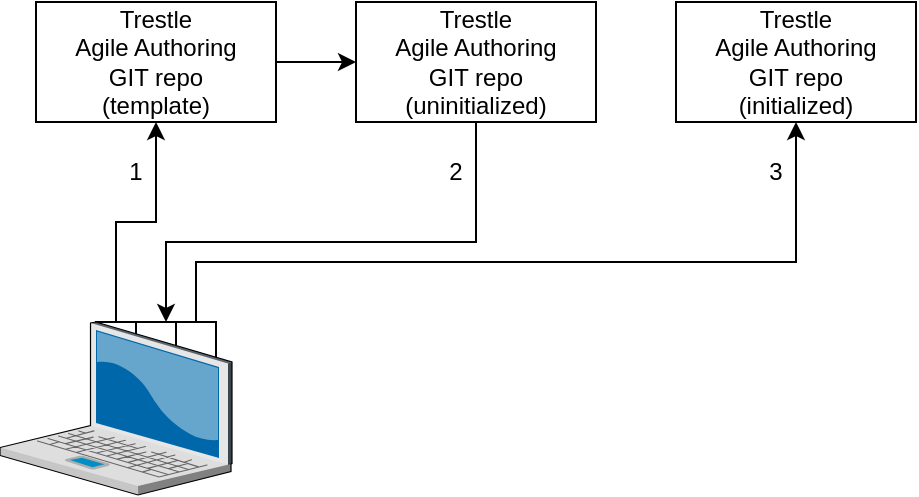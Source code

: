 <mxfile version="20.8.16" type="device"><diagram name="Page-1" id="OcNQJWf0w1j9XuQZADeh"><mxGraphModel dx="1156" dy="746" grid="1" gridSize="10" guides="1" tooltips="1" connect="1" arrows="1" fold="1" page="1" pageScale="1" pageWidth="850" pageHeight="1100" math="0" shadow="0"><root><mxCell id="0"/><mxCell id="1" parent="0"/><mxCell id="PCGCRBoWbjobudrKsZ7f-2" value="" style="rounded=0;whiteSpace=wrap;html=1;" vertex="1" parent="1"><mxGeometry x="150" y="320" width="20" height="20" as="geometry"/></mxCell><mxCell id="PCGCRBoWbjobudrKsZ7f-1" value="" style="rounded=0;whiteSpace=wrap;html=1;" vertex="1" parent="1"><mxGeometry x="130" y="320" width="20" height="20" as="geometry"/></mxCell><mxCell id="Td4egKe_wAdE8oFiXPUU-12" value="" style="rounded=0;whiteSpace=wrap;html=1;" parent="1" vertex="1"><mxGeometry x="110" y="320" width="20" height="20" as="geometry"/></mxCell><mxCell id="PCGCRBoWbjobudrKsZ7f-5" style="edgeStyle=orthogonalEdgeStyle;rounded=0;orthogonalLoop=1;jettySize=auto;html=1;exitX=0.5;exitY=0;exitDx=0;exitDy=0;entryX=0.5;entryY=1;entryDx=0;entryDy=0;" edge="1" parent="1" source="Td4egKe_wAdE8oFiXPUU-12" target="kNFgctC1tMzVj8SimGIi-55"><mxGeometry relative="1" as="geometry"/></mxCell><mxCell id="PCGCRBoWbjobudrKsZ7f-6" style="edgeStyle=orthogonalEdgeStyle;rounded=0;orthogonalLoop=1;jettySize=auto;html=1;exitX=1;exitY=0.5;exitDx=0;exitDy=0;entryX=0;entryY=0.5;entryDx=0;entryDy=0;" edge="1" parent="1" source="kNFgctC1tMzVj8SimGIi-55" target="Td4egKe_wAdE8oFiXPUU-2"><mxGeometry relative="1" as="geometry"/></mxCell><mxCell id="kNFgctC1tMzVj8SimGIi-55" value="Trestle&lt;br&gt;Agile Authoring&lt;br&gt;GIT repo&lt;br&gt;(template)" style="rounded=0;whiteSpace=wrap;html=1;" parent="1" vertex="1"><mxGeometry x="80" y="160" width="120" height="60" as="geometry"/></mxCell><mxCell id="PCGCRBoWbjobudrKsZ7f-8" style="edgeStyle=orthogonalEdgeStyle;rounded=0;orthogonalLoop=1;jettySize=auto;html=1;exitX=0.5;exitY=0;exitDx=0;exitDy=0;entryX=0.5;entryY=1;entryDx=0;entryDy=0;" edge="1" parent="1" source="PCGCRBoWbjobudrKsZ7f-2" target="Td4egKe_wAdE8oFiXPUU-1"><mxGeometry relative="1" as="geometry"><Array as="points"><mxPoint x="160" y="290"/><mxPoint x="460" y="290"/></Array></mxGeometry></mxCell><mxCell id="Td4egKe_wAdE8oFiXPUU-1" value="Trestle&lt;br&gt;Agile Authoring&lt;br&gt;GIT repo&lt;br&gt;(initialized)" style="rounded=0;whiteSpace=wrap;html=1;" parent="1" vertex="1"><mxGeometry x="400" y="160" width="120" height="60" as="geometry"/></mxCell><mxCell id="PCGCRBoWbjobudrKsZ7f-7" style="edgeStyle=orthogonalEdgeStyle;rounded=0;orthogonalLoop=1;jettySize=auto;html=1;exitX=0.5;exitY=1;exitDx=0;exitDy=0;entryX=0.75;entryY=0;entryDx=0;entryDy=0;" edge="1" parent="1" source="Td4egKe_wAdE8oFiXPUU-2" target="PCGCRBoWbjobudrKsZ7f-1"><mxGeometry relative="1" as="geometry"><Array as="points"><mxPoint x="300" y="280"/><mxPoint x="145" y="280"/></Array></mxGeometry></mxCell><mxCell id="Td4egKe_wAdE8oFiXPUU-2" value="Trestle&lt;br&gt;Agile Authoring&lt;br&gt;GIT repo&lt;br&gt;(uninitialized)" style="rounded=0;whiteSpace=wrap;html=1;" parent="1" vertex="1"><mxGeometry x="240" y="160" width="120" height="60" as="geometry"/></mxCell><mxCell id="Td4egKe_wAdE8oFiXPUU-3" value="" style="verticalLabelPosition=bottom;sketch=0;aspect=fixed;html=1;verticalAlign=top;strokeColor=none;align=center;outlineConnect=0;shape=mxgraph.citrix.laptop_2;" parent="1" vertex="1"><mxGeometry x="62" y="320" width="116" height="86.5" as="geometry"/></mxCell><mxCell id="Td4egKe_wAdE8oFiXPUU-8" value="3" style="text;html=1;strokeColor=none;fillColor=none;align=center;verticalAlign=middle;whiteSpace=wrap;rounded=0;" parent="1" vertex="1"><mxGeometry x="420" y="230" width="60" height="30" as="geometry"/></mxCell><mxCell id="Td4egKe_wAdE8oFiXPUU-9" value="2" style="text;html=1;strokeColor=none;fillColor=none;align=center;verticalAlign=middle;whiteSpace=wrap;rounded=0;" parent="1" vertex="1"><mxGeometry x="260" y="230" width="60" height="30" as="geometry"/></mxCell><mxCell id="Td4egKe_wAdE8oFiXPUU-10" value="1" style="text;html=1;strokeColor=none;fillColor=none;align=center;verticalAlign=middle;whiteSpace=wrap;rounded=0;" parent="1" vertex="1"><mxGeometry x="100" y="230" width="60" height="30" as="geometry"/></mxCell></root></mxGraphModel></diagram></mxfile>